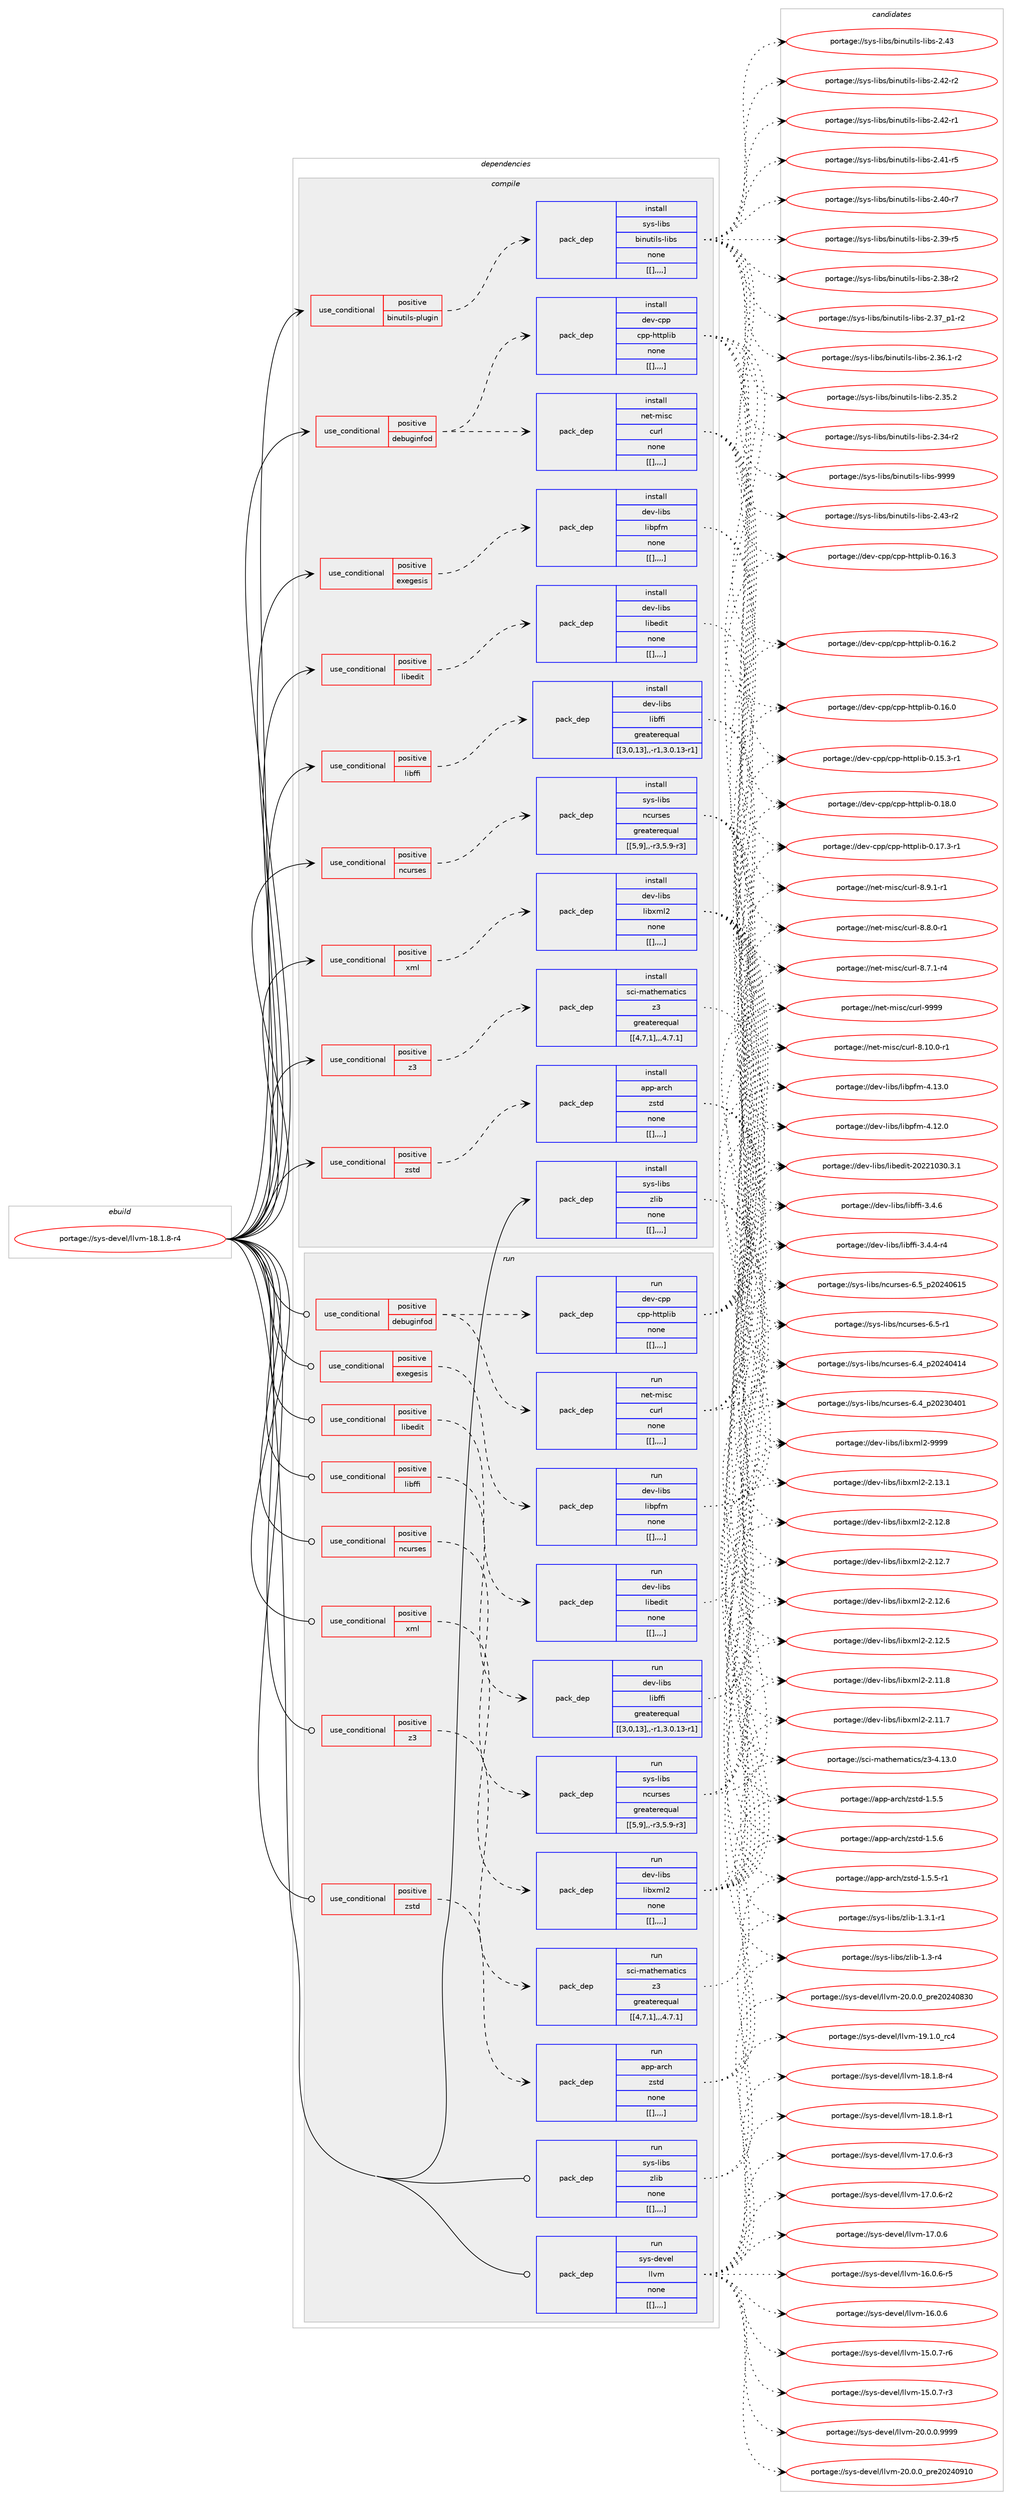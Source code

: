 digraph prolog {

# *************
# Graph options
# *************

newrank=true;
concentrate=true;
compound=true;
graph [rankdir=LR,fontname=Helvetica,fontsize=10,ranksep=1.5];#, ranksep=2.5, nodesep=0.2];
edge  [arrowhead=vee];
node  [fontname=Helvetica,fontsize=10];

# **********
# The ebuild
# **********

subgraph cluster_leftcol {
color=gray;
label=<<i>ebuild</i>>;
id [label="portage://sys-devel/llvm-18.1.8-r4", color=red, width=4, href="../sys-devel/llvm-18.1.8-r4.svg"];
}

# ****************
# The dependencies
# ****************

subgraph cluster_midcol {
color=gray;
label=<<i>dependencies</i>>;
subgraph cluster_compile {
fillcolor="#eeeeee";
style=filled;
label=<<i>compile</i>>;
subgraph cond120193 {
dependency452402 [label=<<TABLE BORDER="0" CELLBORDER="1" CELLSPACING="0" CELLPADDING="4"><TR><TD ROWSPAN="3" CELLPADDING="10">use_conditional</TD></TR><TR><TD>positive</TD></TR><TR><TD>binutils-plugin</TD></TR></TABLE>>, shape=none, color=red];
subgraph pack329126 {
dependency452403 [label=<<TABLE BORDER="0" CELLBORDER="1" CELLSPACING="0" CELLPADDING="4" WIDTH="220"><TR><TD ROWSPAN="6" CELLPADDING="30">pack_dep</TD></TR><TR><TD WIDTH="110">install</TD></TR><TR><TD>sys-libs</TD></TR><TR><TD>binutils-libs</TD></TR><TR><TD>none</TD></TR><TR><TD>[[],,,,]</TD></TR></TABLE>>, shape=none, color=blue];
}
dependency452402:e -> dependency452403:w [weight=20,style="dashed",arrowhead="vee"];
}
id:e -> dependency452402:w [weight=20,style="solid",arrowhead="vee"];
subgraph cond120194 {
dependency452404 [label=<<TABLE BORDER="0" CELLBORDER="1" CELLSPACING="0" CELLPADDING="4"><TR><TD ROWSPAN="3" CELLPADDING="10">use_conditional</TD></TR><TR><TD>positive</TD></TR><TR><TD>debuginfod</TD></TR></TABLE>>, shape=none, color=red];
subgraph pack329127 {
dependency452405 [label=<<TABLE BORDER="0" CELLBORDER="1" CELLSPACING="0" CELLPADDING="4" WIDTH="220"><TR><TD ROWSPAN="6" CELLPADDING="30">pack_dep</TD></TR><TR><TD WIDTH="110">install</TD></TR><TR><TD>net-misc</TD></TR><TR><TD>curl</TD></TR><TR><TD>none</TD></TR><TR><TD>[[],,,,]</TD></TR></TABLE>>, shape=none, color=blue];
}
dependency452404:e -> dependency452405:w [weight=20,style="dashed",arrowhead="vee"];
subgraph pack329128 {
dependency452406 [label=<<TABLE BORDER="0" CELLBORDER="1" CELLSPACING="0" CELLPADDING="4" WIDTH="220"><TR><TD ROWSPAN="6" CELLPADDING="30">pack_dep</TD></TR><TR><TD WIDTH="110">install</TD></TR><TR><TD>dev-cpp</TD></TR><TR><TD>cpp-httplib</TD></TR><TR><TD>none</TD></TR><TR><TD>[[],,,,]</TD></TR></TABLE>>, shape=none, color=blue];
}
dependency452404:e -> dependency452406:w [weight=20,style="dashed",arrowhead="vee"];
}
id:e -> dependency452404:w [weight=20,style="solid",arrowhead="vee"];
subgraph cond120195 {
dependency452407 [label=<<TABLE BORDER="0" CELLBORDER="1" CELLSPACING="0" CELLPADDING="4"><TR><TD ROWSPAN="3" CELLPADDING="10">use_conditional</TD></TR><TR><TD>positive</TD></TR><TR><TD>exegesis</TD></TR></TABLE>>, shape=none, color=red];
subgraph pack329129 {
dependency452408 [label=<<TABLE BORDER="0" CELLBORDER="1" CELLSPACING="0" CELLPADDING="4" WIDTH="220"><TR><TD ROWSPAN="6" CELLPADDING="30">pack_dep</TD></TR><TR><TD WIDTH="110">install</TD></TR><TR><TD>dev-libs</TD></TR><TR><TD>libpfm</TD></TR><TR><TD>none</TD></TR><TR><TD>[[],,,,]</TD></TR></TABLE>>, shape=none, color=blue];
}
dependency452407:e -> dependency452408:w [weight=20,style="dashed",arrowhead="vee"];
}
id:e -> dependency452407:w [weight=20,style="solid",arrowhead="vee"];
subgraph cond120196 {
dependency452409 [label=<<TABLE BORDER="0" CELLBORDER="1" CELLSPACING="0" CELLPADDING="4"><TR><TD ROWSPAN="3" CELLPADDING="10">use_conditional</TD></TR><TR><TD>positive</TD></TR><TR><TD>libedit</TD></TR></TABLE>>, shape=none, color=red];
subgraph pack329130 {
dependency452410 [label=<<TABLE BORDER="0" CELLBORDER="1" CELLSPACING="0" CELLPADDING="4" WIDTH="220"><TR><TD ROWSPAN="6" CELLPADDING="30">pack_dep</TD></TR><TR><TD WIDTH="110">install</TD></TR><TR><TD>dev-libs</TD></TR><TR><TD>libedit</TD></TR><TR><TD>none</TD></TR><TR><TD>[[],,,,]</TD></TR></TABLE>>, shape=none, color=blue];
}
dependency452409:e -> dependency452410:w [weight=20,style="dashed",arrowhead="vee"];
}
id:e -> dependency452409:w [weight=20,style="solid",arrowhead="vee"];
subgraph cond120197 {
dependency452411 [label=<<TABLE BORDER="0" CELLBORDER="1" CELLSPACING="0" CELLPADDING="4"><TR><TD ROWSPAN="3" CELLPADDING="10">use_conditional</TD></TR><TR><TD>positive</TD></TR><TR><TD>libffi</TD></TR></TABLE>>, shape=none, color=red];
subgraph pack329131 {
dependency452412 [label=<<TABLE BORDER="0" CELLBORDER="1" CELLSPACING="0" CELLPADDING="4" WIDTH="220"><TR><TD ROWSPAN="6" CELLPADDING="30">pack_dep</TD></TR><TR><TD WIDTH="110">install</TD></TR><TR><TD>dev-libs</TD></TR><TR><TD>libffi</TD></TR><TR><TD>greaterequal</TD></TR><TR><TD>[[3,0,13],,-r1,3.0.13-r1]</TD></TR></TABLE>>, shape=none, color=blue];
}
dependency452411:e -> dependency452412:w [weight=20,style="dashed",arrowhead="vee"];
}
id:e -> dependency452411:w [weight=20,style="solid",arrowhead="vee"];
subgraph cond120198 {
dependency452413 [label=<<TABLE BORDER="0" CELLBORDER="1" CELLSPACING="0" CELLPADDING="4"><TR><TD ROWSPAN="3" CELLPADDING="10">use_conditional</TD></TR><TR><TD>positive</TD></TR><TR><TD>ncurses</TD></TR></TABLE>>, shape=none, color=red];
subgraph pack329132 {
dependency452414 [label=<<TABLE BORDER="0" CELLBORDER="1" CELLSPACING="0" CELLPADDING="4" WIDTH="220"><TR><TD ROWSPAN="6" CELLPADDING="30">pack_dep</TD></TR><TR><TD WIDTH="110">install</TD></TR><TR><TD>sys-libs</TD></TR><TR><TD>ncurses</TD></TR><TR><TD>greaterequal</TD></TR><TR><TD>[[5,9],,-r3,5.9-r3]</TD></TR></TABLE>>, shape=none, color=blue];
}
dependency452413:e -> dependency452414:w [weight=20,style="dashed",arrowhead="vee"];
}
id:e -> dependency452413:w [weight=20,style="solid",arrowhead="vee"];
subgraph cond120199 {
dependency452415 [label=<<TABLE BORDER="0" CELLBORDER="1" CELLSPACING="0" CELLPADDING="4"><TR><TD ROWSPAN="3" CELLPADDING="10">use_conditional</TD></TR><TR><TD>positive</TD></TR><TR><TD>xml</TD></TR></TABLE>>, shape=none, color=red];
subgraph pack329133 {
dependency452416 [label=<<TABLE BORDER="0" CELLBORDER="1" CELLSPACING="0" CELLPADDING="4" WIDTH="220"><TR><TD ROWSPAN="6" CELLPADDING="30">pack_dep</TD></TR><TR><TD WIDTH="110">install</TD></TR><TR><TD>dev-libs</TD></TR><TR><TD>libxml2</TD></TR><TR><TD>none</TD></TR><TR><TD>[[],,,,]</TD></TR></TABLE>>, shape=none, color=blue];
}
dependency452415:e -> dependency452416:w [weight=20,style="dashed",arrowhead="vee"];
}
id:e -> dependency452415:w [weight=20,style="solid",arrowhead="vee"];
subgraph cond120200 {
dependency452417 [label=<<TABLE BORDER="0" CELLBORDER="1" CELLSPACING="0" CELLPADDING="4"><TR><TD ROWSPAN="3" CELLPADDING="10">use_conditional</TD></TR><TR><TD>positive</TD></TR><TR><TD>z3</TD></TR></TABLE>>, shape=none, color=red];
subgraph pack329134 {
dependency452418 [label=<<TABLE BORDER="0" CELLBORDER="1" CELLSPACING="0" CELLPADDING="4" WIDTH="220"><TR><TD ROWSPAN="6" CELLPADDING="30">pack_dep</TD></TR><TR><TD WIDTH="110">install</TD></TR><TR><TD>sci-mathematics</TD></TR><TR><TD>z3</TD></TR><TR><TD>greaterequal</TD></TR><TR><TD>[[4,7,1],,,4.7.1]</TD></TR></TABLE>>, shape=none, color=blue];
}
dependency452417:e -> dependency452418:w [weight=20,style="dashed",arrowhead="vee"];
}
id:e -> dependency452417:w [weight=20,style="solid",arrowhead="vee"];
subgraph cond120201 {
dependency452419 [label=<<TABLE BORDER="0" CELLBORDER="1" CELLSPACING="0" CELLPADDING="4"><TR><TD ROWSPAN="3" CELLPADDING="10">use_conditional</TD></TR><TR><TD>positive</TD></TR><TR><TD>zstd</TD></TR></TABLE>>, shape=none, color=red];
subgraph pack329135 {
dependency452420 [label=<<TABLE BORDER="0" CELLBORDER="1" CELLSPACING="0" CELLPADDING="4" WIDTH="220"><TR><TD ROWSPAN="6" CELLPADDING="30">pack_dep</TD></TR><TR><TD WIDTH="110">install</TD></TR><TR><TD>app-arch</TD></TR><TR><TD>zstd</TD></TR><TR><TD>none</TD></TR><TR><TD>[[],,,,]</TD></TR></TABLE>>, shape=none, color=blue];
}
dependency452419:e -> dependency452420:w [weight=20,style="dashed",arrowhead="vee"];
}
id:e -> dependency452419:w [weight=20,style="solid",arrowhead="vee"];
subgraph pack329136 {
dependency452421 [label=<<TABLE BORDER="0" CELLBORDER="1" CELLSPACING="0" CELLPADDING="4" WIDTH="220"><TR><TD ROWSPAN="6" CELLPADDING="30">pack_dep</TD></TR><TR><TD WIDTH="110">install</TD></TR><TR><TD>sys-libs</TD></TR><TR><TD>zlib</TD></TR><TR><TD>none</TD></TR><TR><TD>[[],,,,]</TD></TR></TABLE>>, shape=none, color=blue];
}
id:e -> dependency452421:w [weight=20,style="solid",arrowhead="vee"];
}
subgraph cluster_compileandrun {
fillcolor="#eeeeee";
style=filled;
label=<<i>compile and run</i>>;
}
subgraph cluster_run {
fillcolor="#eeeeee";
style=filled;
label=<<i>run</i>>;
subgraph cond120202 {
dependency452422 [label=<<TABLE BORDER="0" CELLBORDER="1" CELLSPACING="0" CELLPADDING="4"><TR><TD ROWSPAN="3" CELLPADDING="10">use_conditional</TD></TR><TR><TD>positive</TD></TR><TR><TD>debuginfod</TD></TR></TABLE>>, shape=none, color=red];
subgraph pack329137 {
dependency452423 [label=<<TABLE BORDER="0" CELLBORDER="1" CELLSPACING="0" CELLPADDING="4" WIDTH="220"><TR><TD ROWSPAN="6" CELLPADDING="30">pack_dep</TD></TR><TR><TD WIDTH="110">run</TD></TR><TR><TD>net-misc</TD></TR><TR><TD>curl</TD></TR><TR><TD>none</TD></TR><TR><TD>[[],,,,]</TD></TR></TABLE>>, shape=none, color=blue];
}
dependency452422:e -> dependency452423:w [weight=20,style="dashed",arrowhead="vee"];
subgraph pack329138 {
dependency452424 [label=<<TABLE BORDER="0" CELLBORDER="1" CELLSPACING="0" CELLPADDING="4" WIDTH="220"><TR><TD ROWSPAN="6" CELLPADDING="30">pack_dep</TD></TR><TR><TD WIDTH="110">run</TD></TR><TR><TD>dev-cpp</TD></TR><TR><TD>cpp-httplib</TD></TR><TR><TD>none</TD></TR><TR><TD>[[],,,,]</TD></TR></TABLE>>, shape=none, color=blue];
}
dependency452422:e -> dependency452424:w [weight=20,style="dashed",arrowhead="vee"];
}
id:e -> dependency452422:w [weight=20,style="solid",arrowhead="odot"];
subgraph cond120203 {
dependency452425 [label=<<TABLE BORDER="0" CELLBORDER="1" CELLSPACING="0" CELLPADDING="4"><TR><TD ROWSPAN="3" CELLPADDING="10">use_conditional</TD></TR><TR><TD>positive</TD></TR><TR><TD>exegesis</TD></TR></TABLE>>, shape=none, color=red];
subgraph pack329139 {
dependency452426 [label=<<TABLE BORDER="0" CELLBORDER="1" CELLSPACING="0" CELLPADDING="4" WIDTH="220"><TR><TD ROWSPAN="6" CELLPADDING="30">pack_dep</TD></TR><TR><TD WIDTH="110">run</TD></TR><TR><TD>dev-libs</TD></TR><TR><TD>libpfm</TD></TR><TR><TD>none</TD></TR><TR><TD>[[],,,,]</TD></TR></TABLE>>, shape=none, color=blue];
}
dependency452425:e -> dependency452426:w [weight=20,style="dashed",arrowhead="vee"];
}
id:e -> dependency452425:w [weight=20,style="solid",arrowhead="odot"];
subgraph cond120204 {
dependency452427 [label=<<TABLE BORDER="0" CELLBORDER="1" CELLSPACING="0" CELLPADDING="4"><TR><TD ROWSPAN="3" CELLPADDING="10">use_conditional</TD></TR><TR><TD>positive</TD></TR><TR><TD>libedit</TD></TR></TABLE>>, shape=none, color=red];
subgraph pack329140 {
dependency452428 [label=<<TABLE BORDER="0" CELLBORDER="1" CELLSPACING="0" CELLPADDING="4" WIDTH="220"><TR><TD ROWSPAN="6" CELLPADDING="30">pack_dep</TD></TR><TR><TD WIDTH="110">run</TD></TR><TR><TD>dev-libs</TD></TR><TR><TD>libedit</TD></TR><TR><TD>none</TD></TR><TR><TD>[[],,,,]</TD></TR></TABLE>>, shape=none, color=blue];
}
dependency452427:e -> dependency452428:w [weight=20,style="dashed",arrowhead="vee"];
}
id:e -> dependency452427:w [weight=20,style="solid",arrowhead="odot"];
subgraph cond120205 {
dependency452429 [label=<<TABLE BORDER="0" CELLBORDER="1" CELLSPACING="0" CELLPADDING="4"><TR><TD ROWSPAN="3" CELLPADDING="10">use_conditional</TD></TR><TR><TD>positive</TD></TR><TR><TD>libffi</TD></TR></TABLE>>, shape=none, color=red];
subgraph pack329141 {
dependency452430 [label=<<TABLE BORDER="0" CELLBORDER="1" CELLSPACING="0" CELLPADDING="4" WIDTH="220"><TR><TD ROWSPAN="6" CELLPADDING="30">pack_dep</TD></TR><TR><TD WIDTH="110">run</TD></TR><TR><TD>dev-libs</TD></TR><TR><TD>libffi</TD></TR><TR><TD>greaterequal</TD></TR><TR><TD>[[3,0,13],,-r1,3.0.13-r1]</TD></TR></TABLE>>, shape=none, color=blue];
}
dependency452429:e -> dependency452430:w [weight=20,style="dashed",arrowhead="vee"];
}
id:e -> dependency452429:w [weight=20,style="solid",arrowhead="odot"];
subgraph cond120206 {
dependency452431 [label=<<TABLE BORDER="0" CELLBORDER="1" CELLSPACING="0" CELLPADDING="4"><TR><TD ROWSPAN="3" CELLPADDING="10">use_conditional</TD></TR><TR><TD>positive</TD></TR><TR><TD>ncurses</TD></TR></TABLE>>, shape=none, color=red];
subgraph pack329142 {
dependency452432 [label=<<TABLE BORDER="0" CELLBORDER="1" CELLSPACING="0" CELLPADDING="4" WIDTH="220"><TR><TD ROWSPAN="6" CELLPADDING="30">pack_dep</TD></TR><TR><TD WIDTH="110">run</TD></TR><TR><TD>sys-libs</TD></TR><TR><TD>ncurses</TD></TR><TR><TD>greaterequal</TD></TR><TR><TD>[[5,9],,-r3,5.9-r3]</TD></TR></TABLE>>, shape=none, color=blue];
}
dependency452431:e -> dependency452432:w [weight=20,style="dashed",arrowhead="vee"];
}
id:e -> dependency452431:w [weight=20,style="solid",arrowhead="odot"];
subgraph cond120207 {
dependency452433 [label=<<TABLE BORDER="0" CELLBORDER="1" CELLSPACING="0" CELLPADDING="4"><TR><TD ROWSPAN="3" CELLPADDING="10">use_conditional</TD></TR><TR><TD>positive</TD></TR><TR><TD>xml</TD></TR></TABLE>>, shape=none, color=red];
subgraph pack329143 {
dependency452434 [label=<<TABLE BORDER="0" CELLBORDER="1" CELLSPACING="0" CELLPADDING="4" WIDTH="220"><TR><TD ROWSPAN="6" CELLPADDING="30">pack_dep</TD></TR><TR><TD WIDTH="110">run</TD></TR><TR><TD>dev-libs</TD></TR><TR><TD>libxml2</TD></TR><TR><TD>none</TD></TR><TR><TD>[[],,,,]</TD></TR></TABLE>>, shape=none, color=blue];
}
dependency452433:e -> dependency452434:w [weight=20,style="dashed",arrowhead="vee"];
}
id:e -> dependency452433:w [weight=20,style="solid",arrowhead="odot"];
subgraph cond120208 {
dependency452435 [label=<<TABLE BORDER="0" CELLBORDER="1" CELLSPACING="0" CELLPADDING="4"><TR><TD ROWSPAN="3" CELLPADDING="10">use_conditional</TD></TR><TR><TD>positive</TD></TR><TR><TD>z3</TD></TR></TABLE>>, shape=none, color=red];
subgraph pack329144 {
dependency452436 [label=<<TABLE BORDER="0" CELLBORDER="1" CELLSPACING="0" CELLPADDING="4" WIDTH="220"><TR><TD ROWSPAN="6" CELLPADDING="30">pack_dep</TD></TR><TR><TD WIDTH="110">run</TD></TR><TR><TD>sci-mathematics</TD></TR><TR><TD>z3</TD></TR><TR><TD>greaterequal</TD></TR><TR><TD>[[4,7,1],,,4.7.1]</TD></TR></TABLE>>, shape=none, color=blue];
}
dependency452435:e -> dependency452436:w [weight=20,style="dashed",arrowhead="vee"];
}
id:e -> dependency452435:w [weight=20,style="solid",arrowhead="odot"];
subgraph cond120209 {
dependency452437 [label=<<TABLE BORDER="0" CELLBORDER="1" CELLSPACING="0" CELLPADDING="4"><TR><TD ROWSPAN="3" CELLPADDING="10">use_conditional</TD></TR><TR><TD>positive</TD></TR><TR><TD>zstd</TD></TR></TABLE>>, shape=none, color=red];
subgraph pack329145 {
dependency452438 [label=<<TABLE BORDER="0" CELLBORDER="1" CELLSPACING="0" CELLPADDING="4" WIDTH="220"><TR><TD ROWSPAN="6" CELLPADDING="30">pack_dep</TD></TR><TR><TD WIDTH="110">run</TD></TR><TR><TD>app-arch</TD></TR><TR><TD>zstd</TD></TR><TR><TD>none</TD></TR><TR><TD>[[],,,,]</TD></TR></TABLE>>, shape=none, color=blue];
}
dependency452437:e -> dependency452438:w [weight=20,style="dashed",arrowhead="vee"];
}
id:e -> dependency452437:w [weight=20,style="solid",arrowhead="odot"];
subgraph pack329146 {
dependency452439 [label=<<TABLE BORDER="0" CELLBORDER="1" CELLSPACING="0" CELLPADDING="4" WIDTH="220"><TR><TD ROWSPAN="6" CELLPADDING="30">pack_dep</TD></TR><TR><TD WIDTH="110">run</TD></TR><TR><TD>sys-libs</TD></TR><TR><TD>zlib</TD></TR><TR><TD>none</TD></TR><TR><TD>[[],,,,]</TD></TR></TABLE>>, shape=none, color=blue];
}
id:e -> dependency452439:w [weight=20,style="solid",arrowhead="odot"];
subgraph pack329147 {
dependency452440 [label=<<TABLE BORDER="0" CELLBORDER="1" CELLSPACING="0" CELLPADDING="4" WIDTH="220"><TR><TD ROWSPAN="6" CELLPADDING="30">pack_dep</TD></TR><TR><TD WIDTH="110">run</TD></TR><TR><TD>sys-devel</TD></TR><TR><TD>llvm</TD></TR><TR><TD>none</TD></TR><TR><TD>[[],,,,]</TD></TR></TABLE>>, shape=none, color=blue];
}
id:e -> dependency452440:w [weight=20,style="solid",arrowhead="odot"];
}
}

# **************
# The candidates
# **************

subgraph cluster_choices {
rank=same;
color=gray;
label=<<i>candidates</i>>;

subgraph choice329126 {
color=black;
nodesep=1;
choice1151211154510810598115479810511011711610510811545108105981154557575757 [label="portage://sys-libs/binutils-libs-9999", color=red, width=4,href="../sys-libs/binutils-libs-9999.svg"];
choice11512111545108105981154798105110117116105108115451081059811545504652514511450 [label="portage://sys-libs/binutils-libs-2.43-r2", color=red, width=4,href="../sys-libs/binutils-libs-2.43-r2.svg"];
choice1151211154510810598115479810511011711610510811545108105981154550465251 [label="portage://sys-libs/binutils-libs-2.43", color=red, width=4,href="../sys-libs/binutils-libs-2.43.svg"];
choice11512111545108105981154798105110117116105108115451081059811545504652504511450 [label="portage://sys-libs/binutils-libs-2.42-r2", color=red, width=4,href="../sys-libs/binutils-libs-2.42-r2.svg"];
choice11512111545108105981154798105110117116105108115451081059811545504652504511449 [label="portage://sys-libs/binutils-libs-2.42-r1", color=red, width=4,href="../sys-libs/binutils-libs-2.42-r1.svg"];
choice11512111545108105981154798105110117116105108115451081059811545504652494511453 [label="portage://sys-libs/binutils-libs-2.41-r5", color=red, width=4,href="../sys-libs/binutils-libs-2.41-r5.svg"];
choice11512111545108105981154798105110117116105108115451081059811545504652484511455 [label="portage://sys-libs/binutils-libs-2.40-r7", color=red, width=4,href="../sys-libs/binutils-libs-2.40-r7.svg"];
choice11512111545108105981154798105110117116105108115451081059811545504651574511453 [label="portage://sys-libs/binutils-libs-2.39-r5", color=red, width=4,href="../sys-libs/binutils-libs-2.39-r5.svg"];
choice11512111545108105981154798105110117116105108115451081059811545504651564511450 [label="portage://sys-libs/binutils-libs-2.38-r2", color=red, width=4,href="../sys-libs/binutils-libs-2.38-r2.svg"];
choice115121115451081059811547981051101171161051081154510810598115455046515595112494511450 [label="portage://sys-libs/binutils-libs-2.37_p1-r2", color=red, width=4,href="../sys-libs/binutils-libs-2.37_p1-r2.svg"];
choice115121115451081059811547981051101171161051081154510810598115455046515446494511450 [label="portage://sys-libs/binutils-libs-2.36.1-r2", color=red, width=4,href="../sys-libs/binutils-libs-2.36.1-r2.svg"];
choice11512111545108105981154798105110117116105108115451081059811545504651534650 [label="portage://sys-libs/binutils-libs-2.35.2", color=red, width=4,href="../sys-libs/binutils-libs-2.35.2.svg"];
choice11512111545108105981154798105110117116105108115451081059811545504651524511450 [label="portage://sys-libs/binutils-libs-2.34-r2", color=red, width=4,href="../sys-libs/binutils-libs-2.34-r2.svg"];
dependency452403:e -> choice1151211154510810598115479810511011711610510811545108105981154557575757:w [style=dotted,weight="100"];
dependency452403:e -> choice11512111545108105981154798105110117116105108115451081059811545504652514511450:w [style=dotted,weight="100"];
dependency452403:e -> choice1151211154510810598115479810511011711610510811545108105981154550465251:w [style=dotted,weight="100"];
dependency452403:e -> choice11512111545108105981154798105110117116105108115451081059811545504652504511450:w [style=dotted,weight="100"];
dependency452403:e -> choice11512111545108105981154798105110117116105108115451081059811545504652504511449:w [style=dotted,weight="100"];
dependency452403:e -> choice11512111545108105981154798105110117116105108115451081059811545504652494511453:w [style=dotted,weight="100"];
dependency452403:e -> choice11512111545108105981154798105110117116105108115451081059811545504652484511455:w [style=dotted,weight="100"];
dependency452403:e -> choice11512111545108105981154798105110117116105108115451081059811545504651574511453:w [style=dotted,weight="100"];
dependency452403:e -> choice11512111545108105981154798105110117116105108115451081059811545504651564511450:w [style=dotted,weight="100"];
dependency452403:e -> choice115121115451081059811547981051101171161051081154510810598115455046515595112494511450:w [style=dotted,weight="100"];
dependency452403:e -> choice115121115451081059811547981051101171161051081154510810598115455046515446494511450:w [style=dotted,weight="100"];
dependency452403:e -> choice11512111545108105981154798105110117116105108115451081059811545504651534650:w [style=dotted,weight="100"];
dependency452403:e -> choice11512111545108105981154798105110117116105108115451081059811545504651524511450:w [style=dotted,weight="100"];
}
subgraph choice329127 {
color=black;
nodesep=1;
choice110101116451091051159947991171141084557575757 [label="portage://net-misc/curl-9999", color=red, width=4,href="../net-misc/curl-9999.svg"];
choice11010111645109105115994799117114108455646494846484511449 [label="portage://net-misc/curl-8.10.0-r1", color=red, width=4,href="../net-misc/curl-8.10.0-r1.svg"];
choice110101116451091051159947991171141084556465746494511449 [label="portage://net-misc/curl-8.9.1-r1", color=red, width=4,href="../net-misc/curl-8.9.1-r1.svg"];
choice110101116451091051159947991171141084556465646484511449 [label="portage://net-misc/curl-8.8.0-r1", color=red, width=4,href="../net-misc/curl-8.8.0-r1.svg"];
choice110101116451091051159947991171141084556465546494511452 [label="portage://net-misc/curl-8.7.1-r4", color=red, width=4,href="../net-misc/curl-8.7.1-r4.svg"];
dependency452405:e -> choice110101116451091051159947991171141084557575757:w [style=dotted,weight="100"];
dependency452405:e -> choice11010111645109105115994799117114108455646494846484511449:w [style=dotted,weight="100"];
dependency452405:e -> choice110101116451091051159947991171141084556465746494511449:w [style=dotted,weight="100"];
dependency452405:e -> choice110101116451091051159947991171141084556465646484511449:w [style=dotted,weight="100"];
dependency452405:e -> choice110101116451091051159947991171141084556465546494511452:w [style=dotted,weight="100"];
}
subgraph choice329128 {
color=black;
nodesep=1;
choice10010111845991121124799112112451041161161121081059845484649564648 [label="portage://dev-cpp/cpp-httplib-0.18.0", color=red, width=4,href="../dev-cpp/cpp-httplib-0.18.0.svg"];
choice100101118459911211247991121124510411611611210810598454846495546514511449 [label="portage://dev-cpp/cpp-httplib-0.17.3-r1", color=red, width=4,href="../dev-cpp/cpp-httplib-0.17.3-r1.svg"];
choice10010111845991121124799112112451041161161121081059845484649544651 [label="portage://dev-cpp/cpp-httplib-0.16.3", color=red, width=4,href="../dev-cpp/cpp-httplib-0.16.3.svg"];
choice10010111845991121124799112112451041161161121081059845484649544650 [label="portage://dev-cpp/cpp-httplib-0.16.2", color=red, width=4,href="../dev-cpp/cpp-httplib-0.16.2.svg"];
choice10010111845991121124799112112451041161161121081059845484649544648 [label="portage://dev-cpp/cpp-httplib-0.16.0", color=red, width=4,href="../dev-cpp/cpp-httplib-0.16.0.svg"];
choice100101118459911211247991121124510411611611210810598454846495346514511449 [label="portage://dev-cpp/cpp-httplib-0.15.3-r1", color=red, width=4,href="../dev-cpp/cpp-httplib-0.15.3-r1.svg"];
dependency452406:e -> choice10010111845991121124799112112451041161161121081059845484649564648:w [style=dotted,weight="100"];
dependency452406:e -> choice100101118459911211247991121124510411611611210810598454846495546514511449:w [style=dotted,weight="100"];
dependency452406:e -> choice10010111845991121124799112112451041161161121081059845484649544651:w [style=dotted,weight="100"];
dependency452406:e -> choice10010111845991121124799112112451041161161121081059845484649544650:w [style=dotted,weight="100"];
dependency452406:e -> choice10010111845991121124799112112451041161161121081059845484649544648:w [style=dotted,weight="100"];
dependency452406:e -> choice100101118459911211247991121124510411611611210810598454846495346514511449:w [style=dotted,weight="100"];
}
subgraph choice329129 {
color=black;
nodesep=1;
choice1001011184510810598115471081059811210210945524649514648 [label="portage://dev-libs/libpfm-4.13.0", color=red, width=4,href="../dev-libs/libpfm-4.13.0.svg"];
choice1001011184510810598115471081059811210210945524649504648 [label="portage://dev-libs/libpfm-4.12.0", color=red, width=4,href="../dev-libs/libpfm-4.12.0.svg"];
dependency452408:e -> choice1001011184510810598115471081059811210210945524649514648:w [style=dotted,weight="100"];
dependency452408:e -> choice1001011184510810598115471081059811210210945524649504648:w [style=dotted,weight="100"];
}
subgraph choice329130 {
color=black;
nodesep=1;
choice1001011184510810598115471081059810110010511645504850504948514846514649 [label="portage://dev-libs/libedit-20221030.3.1", color=red, width=4,href="../dev-libs/libedit-20221030.3.1.svg"];
dependency452410:e -> choice1001011184510810598115471081059810110010511645504850504948514846514649:w [style=dotted,weight="100"];
}
subgraph choice329131 {
color=black;
nodesep=1;
choice10010111845108105981154710810598102102105455146524654 [label="portage://dev-libs/libffi-3.4.6", color=red, width=4,href="../dev-libs/libffi-3.4.6.svg"];
choice100101118451081059811547108105981021021054551465246524511452 [label="portage://dev-libs/libffi-3.4.4-r4", color=red, width=4,href="../dev-libs/libffi-3.4.4-r4.svg"];
dependency452412:e -> choice10010111845108105981154710810598102102105455146524654:w [style=dotted,weight="100"];
dependency452412:e -> choice100101118451081059811547108105981021021054551465246524511452:w [style=dotted,weight="100"];
}
subgraph choice329132 {
color=black;
nodesep=1;
choice1151211154510810598115471109911711411510111545544653951125048505248544953 [label="portage://sys-libs/ncurses-6.5_p20240615", color=red, width=4,href="../sys-libs/ncurses-6.5_p20240615.svg"];
choice11512111545108105981154711099117114115101115455446534511449 [label="portage://sys-libs/ncurses-6.5-r1", color=red, width=4,href="../sys-libs/ncurses-6.5-r1.svg"];
choice1151211154510810598115471109911711411510111545544652951125048505248524952 [label="portage://sys-libs/ncurses-6.4_p20240414", color=red, width=4,href="../sys-libs/ncurses-6.4_p20240414.svg"];
choice1151211154510810598115471109911711411510111545544652951125048505148524849 [label="portage://sys-libs/ncurses-6.4_p20230401", color=red, width=4,href="../sys-libs/ncurses-6.4_p20230401.svg"];
dependency452414:e -> choice1151211154510810598115471109911711411510111545544653951125048505248544953:w [style=dotted,weight="100"];
dependency452414:e -> choice11512111545108105981154711099117114115101115455446534511449:w [style=dotted,weight="100"];
dependency452414:e -> choice1151211154510810598115471109911711411510111545544652951125048505248524952:w [style=dotted,weight="100"];
dependency452414:e -> choice1151211154510810598115471109911711411510111545544652951125048505148524849:w [style=dotted,weight="100"];
}
subgraph choice329133 {
color=black;
nodesep=1;
choice10010111845108105981154710810598120109108504557575757 [label="portage://dev-libs/libxml2-9999", color=red, width=4,href="../dev-libs/libxml2-9999.svg"];
choice100101118451081059811547108105981201091085045504649514649 [label="portage://dev-libs/libxml2-2.13.1", color=red, width=4,href="../dev-libs/libxml2-2.13.1.svg"];
choice100101118451081059811547108105981201091085045504649504656 [label="portage://dev-libs/libxml2-2.12.8", color=red, width=4,href="../dev-libs/libxml2-2.12.8.svg"];
choice100101118451081059811547108105981201091085045504649504655 [label="portage://dev-libs/libxml2-2.12.7", color=red, width=4,href="../dev-libs/libxml2-2.12.7.svg"];
choice100101118451081059811547108105981201091085045504649504654 [label="portage://dev-libs/libxml2-2.12.6", color=red, width=4,href="../dev-libs/libxml2-2.12.6.svg"];
choice100101118451081059811547108105981201091085045504649504653 [label="portage://dev-libs/libxml2-2.12.5", color=red, width=4,href="../dev-libs/libxml2-2.12.5.svg"];
choice100101118451081059811547108105981201091085045504649494656 [label="portage://dev-libs/libxml2-2.11.8", color=red, width=4,href="../dev-libs/libxml2-2.11.8.svg"];
choice100101118451081059811547108105981201091085045504649494655 [label="portage://dev-libs/libxml2-2.11.7", color=red, width=4,href="../dev-libs/libxml2-2.11.7.svg"];
dependency452416:e -> choice10010111845108105981154710810598120109108504557575757:w [style=dotted,weight="100"];
dependency452416:e -> choice100101118451081059811547108105981201091085045504649514649:w [style=dotted,weight="100"];
dependency452416:e -> choice100101118451081059811547108105981201091085045504649504656:w [style=dotted,weight="100"];
dependency452416:e -> choice100101118451081059811547108105981201091085045504649504655:w [style=dotted,weight="100"];
dependency452416:e -> choice100101118451081059811547108105981201091085045504649504654:w [style=dotted,weight="100"];
dependency452416:e -> choice100101118451081059811547108105981201091085045504649504653:w [style=dotted,weight="100"];
dependency452416:e -> choice100101118451081059811547108105981201091085045504649494656:w [style=dotted,weight="100"];
dependency452416:e -> choice100101118451081059811547108105981201091085045504649494655:w [style=dotted,weight="100"];
}
subgraph choice329134 {
color=black;
nodesep=1;
choice1159910545109971161041011099711610599115471225145524649514648 [label="portage://sci-mathematics/z3-4.13.0", color=red, width=4,href="../sci-mathematics/z3-4.13.0.svg"];
dependency452418:e -> choice1159910545109971161041011099711610599115471225145524649514648:w [style=dotted,weight="100"];
}
subgraph choice329135 {
color=black;
nodesep=1;
choice9711211245971149910447122115116100454946534654 [label="portage://app-arch/zstd-1.5.6", color=red, width=4,href="../app-arch/zstd-1.5.6.svg"];
choice97112112459711499104471221151161004549465346534511449 [label="portage://app-arch/zstd-1.5.5-r1", color=red, width=4,href="../app-arch/zstd-1.5.5-r1.svg"];
choice9711211245971149910447122115116100454946534653 [label="portage://app-arch/zstd-1.5.5", color=red, width=4,href="../app-arch/zstd-1.5.5.svg"];
dependency452420:e -> choice9711211245971149910447122115116100454946534654:w [style=dotted,weight="100"];
dependency452420:e -> choice97112112459711499104471221151161004549465346534511449:w [style=dotted,weight="100"];
dependency452420:e -> choice9711211245971149910447122115116100454946534653:w [style=dotted,weight="100"];
}
subgraph choice329136 {
color=black;
nodesep=1;
choice115121115451081059811547122108105984549465146494511449 [label="portage://sys-libs/zlib-1.3.1-r1", color=red, width=4,href="../sys-libs/zlib-1.3.1-r1.svg"];
choice11512111545108105981154712210810598454946514511452 [label="portage://sys-libs/zlib-1.3-r4", color=red, width=4,href="../sys-libs/zlib-1.3-r4.svg"];
dependency452421:e -> choice115121115451081059811547122108105984549465146494511449:w [style=dotted,weight="100"];
dependency452421:e -> choice11512111545108105981154712210810598454946514511452:w [style=dotted,weight="100"];
}
subgraph choice329137 {
color=black;
nodesep=1;
choice110101116451091051159947991171141084557575757 [label="portage://net-misc/curl-9999", color=red, width=4,href="../net-misc/curl-9999.svg"];
choice11010111645109105115994799117114108455646494846484511449 [label="portage://net-misc/curl-8.10.0-r1", color=red, width=4,href="../net-misc/curl-8.10.0-r1.svg"];
choice110101116451091051159947991171141084556465746494511449 [label="portage://net-misc/curl-8.9.1-r1", color=red, width=4,href="../net-misc/curl-8.9.1-r1.svg"];
choice110101116451091051159947991171141084556465646484511449 [label="portage://net-misc/curl-8.8.0-r1", color=red, width=4,href="../net-misc/curl-8.8.0-r1.svg"];
choice110101116451091051159947991171141084556465546494511452 [label="portage://net-misc/curl-8.7.1-r4", color=red, width=4,href="../net-misc/curl-8.7.1-r4.svg"];
dependency452423:e -> choice110101116451091051159947991171141084557575757:w [style=dotted,weight="100"];
dependency452423:e -> choice11010111645109105115994799117114108455646494846484511449:w [style=dotted,weight="100"];
dependency452423:e -> choice110101116451091051159947991171141084556465746494511449:w [style=dotted,weight="100"];
dependency452423:e -> choice110101116451091051159947991171141084556465646484511449:w [style=dotted,weight="100"];
dependency452423:e -> choice110101116451091051159947991171141084556465546494511452:w [style=dotted,weight="100"];
}
subgraph choice329138 {
color=black;
nodesep=1;
choice10010111845991121124799112112451041161161121081059845484649564648 [label="portage://dev-cpp/cpp-httplib-0.18.0", color=red, width=4,href="../dev-cpp/cpp-httplib-0.18.0.svg"];
choice100101118459911211247991121124510411611611210810598454846495546514511449 [label="portage://dev-cpp/cpp-httplib-0.17.3-r1", color=red, width=4,href="../dev-cpp/cpp-httplib-0.17.3-r1.svg"];
choice10010111845991121124799112112451041161161121081059845484649544651 [label="portage://dev-cpp/cpp-httplib-0.16.3", color=red, width=4,href="../dev-cpp/cpp-httplib-0.16.3.svg"];
choice10010111845991121124799112112451041161161121081059845484649544650 [label="portage://dev-cpp/cpp-httplib-0.16.2", color=red, width=4,href="../dev-cpp/cpp-httplib-0.16.2.svg"];
choice10010111845991121124799112112451041161161121081059845484649544648 [label="portage://dev-cpp/cpp-httplib-0.16.0", color=red, width=4,href="../dev-cpp/cpp-httplib-0.16.0.svg"];
choice100101118459911211247991121124510411611611210810598454846495346514511449 [label="portage://dev-cpp/cpp-httplib-0.15.3-r1", color=red, width=4,href="../dev-cpp/cpp-httplib-0.15.3-r1.svg"];
dependency452424:e -> choice10010111845991121124799112112451041161161121081059845484649564648:w [style=dotted,weight="100"];
dependency452424:e -> choice100101118459911211247991121124510411611611210810598454846495546514511449:w [style=dotted,weight="100"];
dependency452424:e -> choice10010111845991121124799112112451041161161121081059845484649544651:w [style=dotted,weight="100"];
dependency452424:e -> choice10010111845991121124799112112451041161161121081059845484649544650:w [style=dotted,weight="100"];
dependency452424:e -> choice10010111845991121124799112112451041161161121081059845484649544648:w [style=dotted,weight="100"];
dependency452424:e -> choice100101118459911211247991121124510411611611210810598454846495346514511449:w [style=dotted,weight="100"];
}
subgraph choice329139 {
color=black;
nodesep=1;
choice1001011184510810598115471081059811210210945524649514648 [label="portage://dev-libs/libpfm-4.13.0", color=red, width=4,href="../dev-libs/libpfm-4.13.0.svg"];
choice1001011184510810598115471081059811210210945524649504648 [label="portage://dev-libs/libpfm-4.12.0", color=red, width=4,href="../dev-libs/libpfm-4.12.0.svg"];
dependency452426:e -> choice1001011184510810598115471081059811210210945524649514648:w [style=dotted,weight="100"];
dependency452426:e -> choice1001011184510810598115471081059811210210945524649504648:w [style=dotted,weight="100"];
}
subgraph choice329140 {
color=black;
nodesep=1;
choice1001011184510810598115471081059810110010511645504850504948514846514649 [label="portage://dev-libs/libedit-20221030.3.1", color=red, width=4,href="../dev-libs/libedit-20221030.3.1.svg"];
dependency452428:e -> choice1001011184510810598115471081059810110010511645504850504948514846514649:w [style=dotted,weight="100"];
}
subgraph choice329141 {
color=black;
nodesep=1;
choice10010111845108105981154710810598102102105455146524654 [label="portage://dev-libs/libffi-3.4.6", color=red, width=4,href="../dev-libs/libffi-3.4.6.svg"];
choice100101118451081059811547108105981021021054551465246524511452 [label="portage://dev-libs/libffi-3.4.4-r4", color=red, width=4,href="../dev-libs/libffi-3.4.4-r4.svg"];
dependency452430:e -> choice10010111845108105981154710810598102102105455146524654:w [style=dotted,weight="100"];
dependency452430:e -> choice100101118451081059811547108105981021021054551465246524511452:w [style=dotted,weight="100"];
}
subgraph choice329142 {
color=black;
nodesep=1;
choice1151211154510810598115471109911711411510111545544653951125048505248544953 [label="portage://sys-libs/ncurses-6.5_p20240615", color=red, width=4,href="../sys-libs/ncurses-6.5_p20240615.svg"];
choice11512111545108105981154711099117114115101115455446534511449 [label="portage://sys-libs/ncurses-6.5-r1", color=red, width=4,href="../sys-libs/ncurses-6.5-r1.svg"];
choice1151211154510810598115471109911711411510111545544652951125048505248524952 [label="portage://sys-libs/ncurses-6.4_p20240414", color=red, width=4,href="../sys-libs/ncurses-6.4_p20240414.svg"];
choice1151211154510810598115471109911711411510111545544652951125048505148524849 [label="portage://sys-libs/ncurses-6.4_p20230401", color=red, width=4,href="../sys-libs/ncurses-6.4_p20230401.svg"];
dependency452432:e -> choice1151211154510810598115471109911711411510111545544653951125048505248544953:w [style=dotted,weight="100"];
dependency452432:e -> choice11512111545108105981154711099117114115101115455446534511449:w [style=dotted,weight="100"];
dependency452432:e -> choice1151211154510810598115471109911711411510111545544652951125048505248524952:w [style=dotted,weight="100"];
dependency452432:e -> choice1151211154510810598115471109911711411510111545544652951125048505148524849:w [style=dotted,weight="100"];
}
subgraph choice329143 {
color=black;
nodesep=1;
choice10010111845108105981154710810598120109108504557575757 [label="portage://dev-libs/libxml2-9999", color=red, width=4,href="../dev-libs/libxml2-9999.svg"];
choice100101118451081059811547108105981201091085045504649514649 [label="portage://dev-libs/libxml2-2.13.1", color=red, width=4,href="../dev-libs/libxml2-2.13.1.svg"];
choice100101118451081059811547108105981201091085045504649504656 [label="portage://dev-libs/libxml2-2.12.8", color=red, width=4,href="../dev-libs/libxml2-2.12.8.svg"];
choice100101118451081059811547108105981201091085045504649504655 [label="portage://dev-libs/libxml2-2.12.7", color=red, width=4,href="../dev-libs/libxml2-2.12.7.svg"];
choice100101118451081059811547108105981201091085045504649504654 [label="portage://dev-libs/libxml2-2.12.6", color=red, width=4,href="../dev-libs/libxml2-2.12.6.svg"];
choice100101118451081059811547108105981201091085045504649504653 [label="portage://dev-libs/libxml2-2.12.5", color=red, width=4,href="../dev-libs/libxml2-2.12.5.svg"];
choice100101118451081059811547108105981201091085045504649494656 [label="portage://dev-libs/libxml2-2.11.8", color=red, width=4,href="../dev-libs/libxml2-2.11.8.svg"];
choice100101118451081059811547108105981201091085045504649494655 [label="portage://dev-libs/libxml2-2.11.7", color=red, width=4,href="../dev-libs/libxml2-2.11.7.svg"];
dependency452434:e -> choice10010111845108105981154710810598120109108504557575757:w [style=dotted,weight="100"];
dependency452434:e -> choice100101118451081059811547108105981201091085045504649514649:w [style=dotted,weight="100"];
dependency452434:e -> choice100101118451081059811547108105981201091085045504649504656:w [style=dotted,weight="100"];
dependency452434:e -> choice100101118451081059811547108105981201091085045504649504655:w [style=dotted,weight="100"];
dependency452434:e -> choice100101118451081059811547108105981201091085045504649504654:w [style=dotted,weight="100"];
dependency452434:e -> choice100101118451081059811547108105981201091085045504649504653:w [style=dotted,weight="100"];
dependency452434:e -> choice100101118451081059811547108105981201091085045504649494656:w [style=dotted,weight="100"];
dependency452434:e -> choice100101118451081059811547108105981201091085045504649494655:w [style=dotted,weight="100"];
}
subgraph choice329144 {
color=black;
nodesep=1;
choice1159910545109971161041011099711610599115471225145524649514648 [label="portage://sci-mathematics/z3-4.13.0", color=red, width=4,href="../sci-mathematics/z3-4.13.0.svg"];
dependency452436:e -> choice1159910545109971161041011099711610599115471225145524649514648:w [style=dotted,weight="100"];
}
subgraph choice329145 {
color=black;
nodesep=1;
choice9711211245971149910447122115116100454946534654 [label="portage://app-arch/zstd-1.5.6", color=red, width=4,href="../app-arch/zstd-1.5.6.svg"];
choice97112112459711499104471221151161004549465346534511449 [label="portage://app-arch/zstd-1.5.5-r1", color=red, width=4,href="../app-arch/zstd-1.5.5-r1.svg"];
choice9711211245971149910447122115116100454946534653 [label="portage://app-arch/zstd-1.5.5", color=red, width=4,href="../app-arch/zstd-1.5.5.svg"];
dependency452438:e -> choice9711211245971149910447122115116100454946534654:w [style=dotted,weight="100"];
dependency452438:e -> choice97112112459711499104471221151161004549465346534511449:w [style=dotted,weight="100"];
dependency452438:e -> choice9711211245971149910447122115116100454946534653:w [style=dotted,weight="100"];
}
subgraph choice329146 {
color=black;
nodesep=1;
choice115121115451081059811547122108105984549465146494511449 [label="portage://sys-libs/zlib-1.3.1-r1", color=red, width=4,href="../sys-libs/zlib-1.3.1-r1.svg"];
choice11512111545108105981154712210810598454946514511452 [label="portage://sys-libs/zlib-1.3-r4", color=red, width=4,href="../sys-libs/zlib-1.3-r4.svg"];
dependency452439:e -> choice115121115451081059811547122108105984549465146494511449:w [style=dotted,weight="100"];
dependency452439:e -> choice11512111545108105981154712210810598454946514511452:w [style=dotted,weight="100"];
}
subgraph choice329147 {
color=black;
nodesep=1;
choice1151211154510010111810110847108108118109455048464846484657575757 [label="portage://sys-devel/llvm-20.0.0.9999", color=red, width=4,href="../sys-devel/llvm-20.0.0.9999.svg"];
choice115121115451001011181011084710810811810945504846484648951121141015048505248574948 [label="portage://sys-devel/llvm-20.0.0_pre20240910", color=red, width=4,href="../sys-devel/llvm-20.0.0_pre20240910.svg"];
choice115121115451001011181011084710810811810945504846484648951121141015048505248565148 [label="portage://sys-devel/llvm-20.0.0_pre20240830", color=red, width=4,href="../sys-devel/llvm-20.0.0_pre20240830.svg"];
choice115121115451001011181011084710810811810945495746494648951149952 [label="portage://sys-devel/llvm-19.1.0_rc4", color=red, width=4,href="../sys-devel/llvm-19.1.0_rc4.svg"];
choice1151211154510010111810110847108108118109454956464946564511452 [label="portage://sys-devel/llvm-18.1.8-r4", color=red, width=4,href="../sys-devel/llvm-18.1.8-r4.svg"];
choice1151211154510010111810110847108108118109454956464946564511449 [label="portage://sys-devel/llvm-18.1.8-r1", color=red, width=4,href="../sys-devel/llvm-18.1.8-r1.svg"];
choice1151211154510010111810110847108108118109454955464846544511451 [label="portage://sys-devel/llvm-17.0.6-r3", color=red, width=4,href="../sys-devel/llvm-17.0.6-r3.svg"];
choice1151211154510010111810110847108108118109454955464846544511450 [label="portage://sys-devel/llvm-17.0.6-r2", color=red, width=4,href="../sys-devel/llvm-17.0.6-r2.svg"];
choice115121115451001011181011084710810811810945495546484654 [label="portage://sys-devel/llvm-17.0.6", color=red, width=4,href="../sys-devel/llvm-17.0.6.svg"];
choice1151211154510010111810110847108108118109454954464846544511453 [label="portage://sys-devel/llvm-16.0.6-r5", color=red, width=4,href="../sys-devel/llvm-16.0.6-r5.svg"];
choice115121115451001011181011084710810811810945495446484654 [label="portage://sys-devel/llvm-16.0.6", color=red, width=4,href="../sys-devel/llvm-16.0.6.svg"];
choice1151211154510010111810110847108108118109454953464846554511454 [label="portage://sys-devel/llvm-15.0.7-r6", color=red, width=4,href="../sys-devel/llvm-15.0.7-r6.svg"];
choice1151211154510010111810110847108108118109454953464846554511451 [label="portage://sys-devel/llvm-15.0.7-r3", color=red, width=4,href="../sys-devel/llvm-15.0.7-r3.svg"];
dependency452440:e -> choice1151211154510010111810110847108108118109455048464846484657575757:w [style=dotted,weight="100"];
dependency452440:e -> choice115121115451001011181011084710810811810945504846484648951121141015048505248574948:w [style=dotted,weight="100"];
dependency452440:e -> choice115121115451001011181011084710810811810945504846484648951121141015048505248565148:w [style=dotted,weight="100"];
dependency452440:e -> choice115121115451001011181011084710810811810945495746494648951149952:w [style=dotted,weight="100"];
dependency452440:e -> choice1151211154510010111810110847108108118109454956464946564511452:w [style=dotted,weight="100"];
dependency452440:e -> choice1151211154510010111810110847108108118109454956464946564511449:w [style=dotted,weight="100"];
dependency452440:e -> choice1151211154510010111810110847108108118109454955464846544511451:w [style=dotted,weight="100"];
dependency452440:e -> choice1151211154510010111810110847108108118109454955464846544511450:w [style=dotted,weight="100"];
dependency452440:e -> choice115121115451001011181011084710810811810945495546484654:w [style=dotted,weight="100"];
dependency452440:e -> choice1151211154510010111810110847108108118109454954464846544511453:w [style=dotted,weight="100"];
dependency452440:e -> choice115121115451001011181011084710810811810945495446484654:w [style=dotted,weight="100"];
dependency452440:e -> choice1151211154510010111810110847108108118109454953464846554511454:w [style=dotted,weight="100"];
dependency452440:e -> choice1151211154510010111810110847108108118109454953464846554511451:w [style=dotted,weight="100"];
}
}

}
